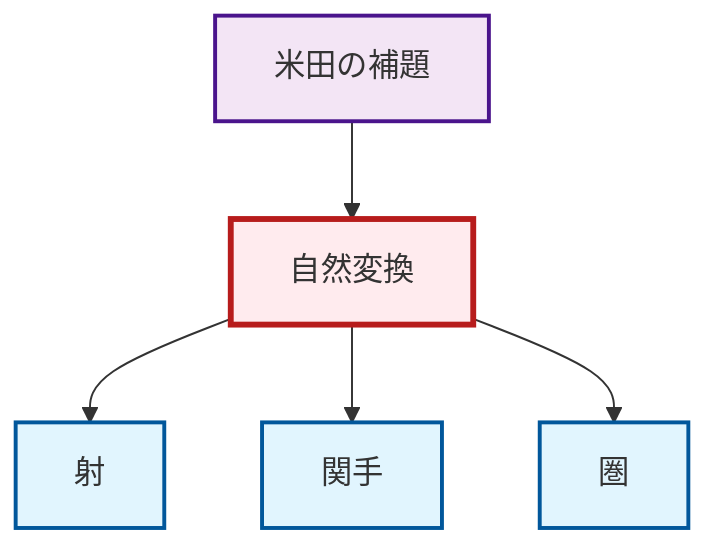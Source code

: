 graph TD
    classDef definition fill:#e1f5fe,stroke:#01579b,stroke-width:2px
    classDef theorem fill:#f3e5f5,stroke:#4a148c,stroke-width:2px
    classDef axiom fill:#fff3e0,stroke:#e65100,stroke-width:2px
    classDef example fill:#e8f5e9,stroke:#1b5e20,stroke-width:2px
    classDef current fill:#ffebee,stroke:#b71c1c,stroke-width:3px
    def-category["圏"]:::definition
    def-functor["関手"]:::definition
    thm-yoneda["米田の補題"]:::theorem
    def-morphism["射"]:::definition
    def-natural-transformation["自然変換"]:::definition
    thm-yoneda --> def-natural-transformation
    def-natural-transformation --> def-morphism
    def-natural-transformation --> def-functor
    def-natural-transformation --> def-category
    class def-natural-transformation current
